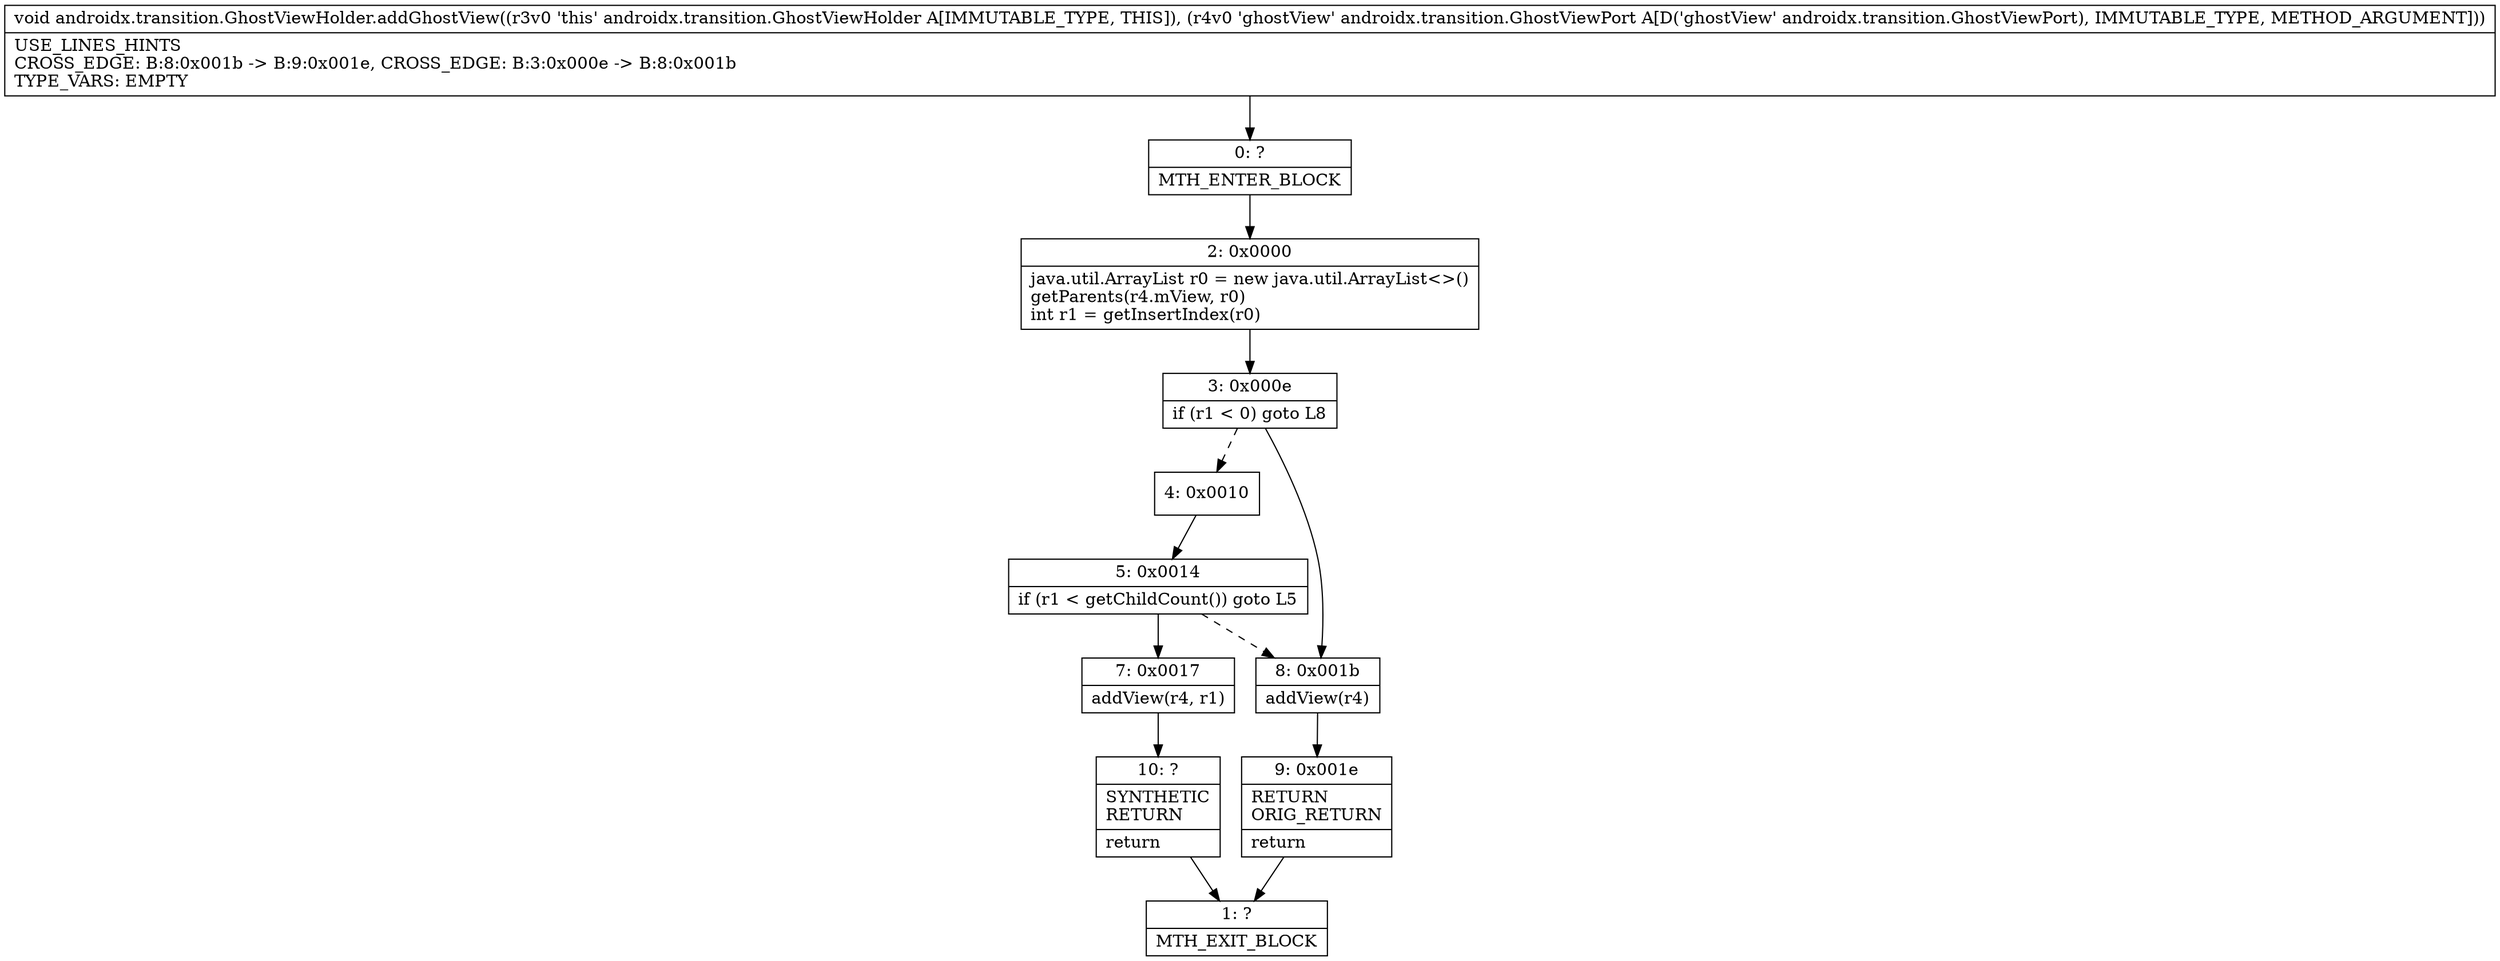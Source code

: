 digraph "CFG forandroidx.transition.GhostViewHolder.addGhostView(Landroidx\/transition\/GhostViewPort;)V" {
Node_0 [shape=record,label="{0\:\ ?|MTH_ENTER_BLOCK\l}"];
Node_2 [shape=record,label="{2\:\ 0x0000|java.util.ArrayList r0 = new java.util.ArrayList\<\>()\lgetParents(r4.mView, r0)\lint r1 = getInsertIndex(r0)\l}"];
Node_3 [shape=record,label="{3\:\ 0x000e|if (r1 \< 0) goto L8\l}"];
Node_4 [shape=record,label="{4\:\ 0x0010}"];
Node_5 [shape=record,label="{5\:\ 0x0014|if (r1 \< getChildCount()) goto L5\l}"];
Node_7 [shape=record,label="{7\:\ 0x0017|addView(r4, r1)\l}"];
Node_10 [shape=record,label="{10\:\ ?|SYNTHETIC\lRETURN\l|return\l}"];
Node_1 [shape=record,label="{1\:\ ?|MTH_EXIT_BLOCK\l}"];
Node_8 [shape=record,label="{8\:\ 0x001b|addView(r4)\l}"];
Node_9 [shape=record,label="{9\:\ 0x001e|RETURN\lORIG_RETURN\l|return\l}"];
MethodNode[shape=record,label="{void androidx.transition.GhostViewHolder.addGhostView((r3v0 'this' androidx.transition.GhostViewHolder A[IMMUTABLE_TYPE, THIS]), (r4v0 'ghostView' androidx.transition.GhostViewPort A[D('ghostView' androidx.transition.GhostViewPort), IMMUTABLE_TYPE, METHOD_ARGUMENT]))  | USE_LINES_HINTS\lCROSS_EDGE: B:8:0x001b \-\> B:9:0x001e, CROSS_EDGE: B:3:0x000e \-\> B:8:0x001b\lTYPE_VARS: EMPTY\l}"];
MethodNode -> Node_0;Node_0 -> Node_2;
Node_2 -> Node_3;
Node_3 -> Node_4[style=dashed];
Node_3 -> Node_8;
Node_4 -> Node_5;
Node_5 -> Node_7;
Node_5 -> Node_8[style=dashed];
Node_7 -> Node_10;
Node_10 -> Node_1;
Node_8 -> Node_9;
Node_9 -> Node_1;
}


